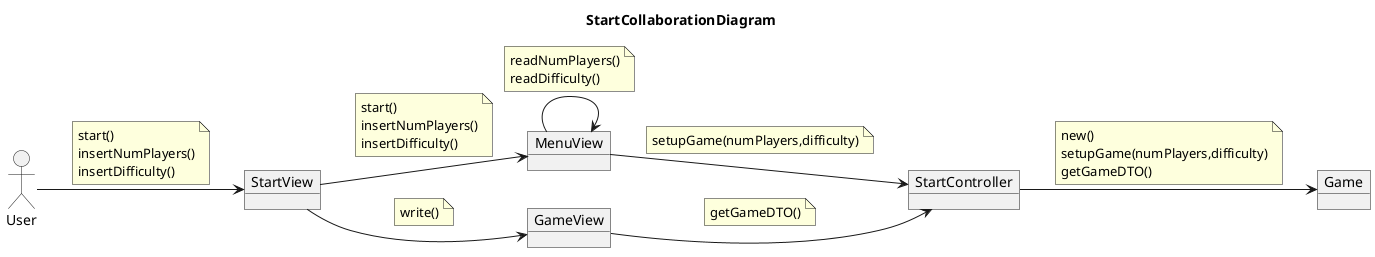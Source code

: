 
@startuml StartCollaborationDiagram
title StartCollaborationDiagram
left to right direction

allow_mixing

actor User

object  StartController
object Game
object StartView
object MenuView
object GameView


User --> StartView
note on link
    start()
    insertNumPlayers()
    insertDifficulty()
end note
StartView --> MenuView
note on link
    start()
    insertNumPlayers()
    insertDifficulty()
end note
MenuView --> MenuView
note on link
    readNumPlayers()
    readDifficulty()
end note


MenuView --> StartController
note on link
    setupGame(numPlayers,difficulty)
end note
StartController --> Game
note on link
    new()
    setupGame(numPlayers,difficulty)
    getGameDTO()
end note
StartView --> GameView
note on link
    write()
end note
GameView --> StartController
note on link
    getGameDTO()
end note

@enduml
